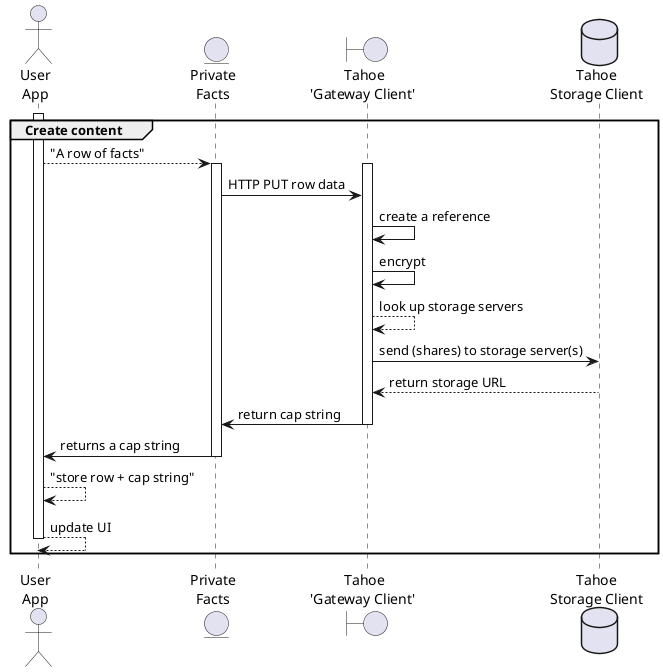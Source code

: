 @startuml

actor "User\nApp" as user
entity "Private\nFacts" as pf
Boundary "Tahoe\n'Gateway Client' " as tahoe
database "Tahoe\nStorage Client" as disk

group Create content
activate user
    user --> pf : "A row of facts"
    activate pf
        activate tahoe
        pf -> tahoe : HTTP PUT row data
        tahoe -> tahoe : create a reference
        tahoe -> tahoe : encrypt
        tahoe --> tahoe : look up storage servers
        tahoe ->  disk : send (shares) to storage server(s)
tahoe <-- disk : return storage URL
        tahoe -> pf : return cap string
        deactivate tahoe
    pf -> user : returns a cap string
    deactivate pf
    user --> user : "store row + cap string"
user --> user : update UI
deactivate user
end
@enduml